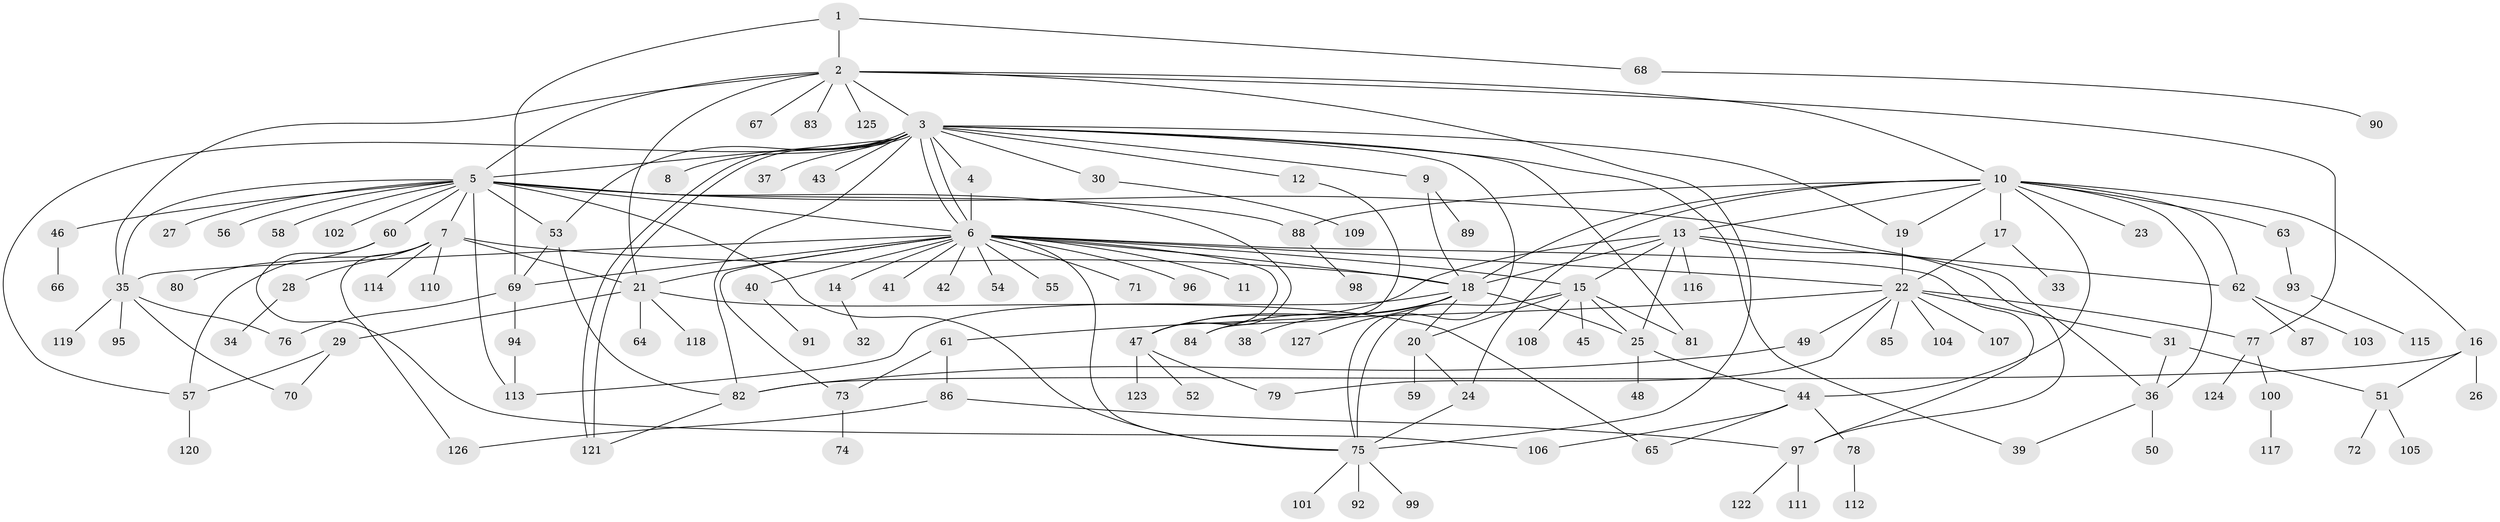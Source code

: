 // Generated by graph-tools (version 1.1) at 2025/11/02/27/25 16:11:10]
// undirected, 127 vertices, 185 edges
graph export_dot {
graph [start="1"]
  node [color=gray90,style=filled];
  1;
  2;
  3;
  4;
  5;
  6;
  7;
  8;
  9;
  10;
  11;
  12;
  13;
  14;
  15;
  16;
  17;
  18;
  19;
  20;
  21;
  22;
  23;
  24;
  25;
  26;
  27;
  28;
  29;
  30;
  31;
  32;
  33;
  34;
  35;
  36;
  37;
  38;
  39;
  40;
  41;
  42;
  43;
  44;
  45;
  46;
  47;
  48;
  49;
  50;
  51;
  52;
  53;
  54;
  55;
  56;
  57;
  58;
  59;
  60;
  61;
  62;
  63;
  64;
  65;
  66;
  67;
  68;
  69;
  70;
  71;
  72;
  73;
  74;
  75;
  76;
  77;
  78;
  79;
  80;
  81;
  82;
  83;
  84;
  85;
  86;
  87;
  88;
  89;
  90;
  91;
  92;
  93;
  94;
  95;
  96;
  97;
  98;
  99;
  100;
  101;
  102;
  103;
  104;
  105;
  106;
  107;
  108;
  109;
  110;
  111;
  112;
  113;
  114;
  115;
  116;
  117;
  118;
  119;
  120;
  121;
  122;
  123;
  124;
  125;
  126;
  127;
  1 -- 2;
  1 -- 68;
  1 -- 69;
  2 -- 3;
  2 -- 5;
  2 -- 10;
  2 -- 21;
  2 -- 35;
  2 -- 67;
  2 -- 75;
  2 -- 77;
  2 -- 83;
  2 -- 125;
  3 -- 4;
  3 -- 5;
  3 -- 6;
  3 -- 6;
  3 -- 8;
  3 -- 9;
  3 -- 12;
  3 -- 19;
  3 -- 30;
  3 -- 37;
  3 -- 39;
  3 -- 43;
  3 -- 53;
  3 -- 57;
  3 -- 75;
  3 -- 81;
  3 -- 82;
  3 -- 121;
  3 -- 121;
  4 -- 6;
  5 -- 6;
  5 -- 7;
  5 -- 27;
  5 -- 35;
  5 -- 36;
  5 -- 46;
  5 -- 47;
  5 -- 53;
  5 -- 56;
  5 -- 58;
  5 -- 60;
  5 -- 75;
  5 -- 88;
  5 -- 102;
  5 -- 113;
  6 -- 11;
  6 -- 14;
  6 -- 15;
  6 -- 18;
  6 -- 21;
  6 -- 22;
  6 -- 35;
  6 -- 40;
  6 -- 41;
  6 -- 42;
  6 -- 47;
  6 -- 54;
  6 -- 55;
  6 -- 69;
  6 -- 71;
  6 -- 73;
  6 -- 75;
  6 -- 96;
  6 -- 97;
  7 -- 18;
  7 -- 21;
  7 -- 28;
  7 -- 57;
  7 -- 110;
  7 -- 114;
  7 -- 126;
  9 -- 18;
  9 -- 89;
  10 -- 13;
  10 -- 16;
  10 -- 17;
  10 -- 18;
  10 -- 19;
  10 -- 23;
  10 -- 24;
  10 -- 36;
  10 -- 44;
  10 -- 62;
  10 -- 63;
  10 -- 88;
  12 -- 84;
  13 -- 15;
  13 -- 18;
  13 -- 25;
  13 -- 47;
  13 -- 62;
  13 -- 97;
  13 -- 116;
  14 -- 32;
  15 -- 20;
  15 -- 25;
  15 -- 45;
  15 -- 75;
  15 -- 81;
  15 -- 108;
  16 -- 26;
  16 -- 51;
  16 -- 82;
  17 -- 22;
  17 -- 33;
  18 -- 20;
  18 -- 25;
  18 -- 38;
  18 -- 47;
  18 -- 84;
  18 -- 113;
  18 -- 127;
  19 -- 22;
  20 -- 24;
  20 -- 59;
  21 -- 29;
  21 -- 64;
  21 -- 65;
  21 -- 118;
  22 -- 31;
  22 -- 49;
  22 -- 61;
  22 -- 77;
  22 -- 79;
  22 -- 85;
  22 -- 104;
  22 -- 107;
  24 -- 75;
  25 -- 44;
  25 -- 48;
  28 -- 34;
  29 -- 57;
  29 -- 70;
  30 -- 109;
  31 -- 36;
  31 -- 51;
  35 -- 70;
  35 -- 76;
  35 -- 95;
  35 -- 119;
  36 -- 39;
  36 -- 50;
  40 -- 91;
  44 -- 65;
  44 -- 78;
  44 -- 106;
  46 -- 66;
  47 -- 52;
  47 -- 79;
  47 -- 123;
  49 -- 82;
  51 -- 72;
  51 -- 105;
  53 -- 69;
  53 -- 82;
  57 -- 120;
  60 -- 80;
  60 -- 106;
  61 -- 73;
  61 -- 86;
  62 -- 87;
  62 -- 103;
  63 -- 93;
  68 -- 90;
  69 -- 76;
  69 -- 94;
  73 -- 74;
  75 -- 92;
  75 -- 99;
  75 -- 101;
  77 -- 100;
  77 -- 124;
  78 -- 112;
  82 -- 121;
  86 -- 97;
  86 -- 126;
  88 -- 98;
  93 -- 115;
  94 -- 113;
  97 -- 111;
  97 -- 122;
  100 -- 117;
}
